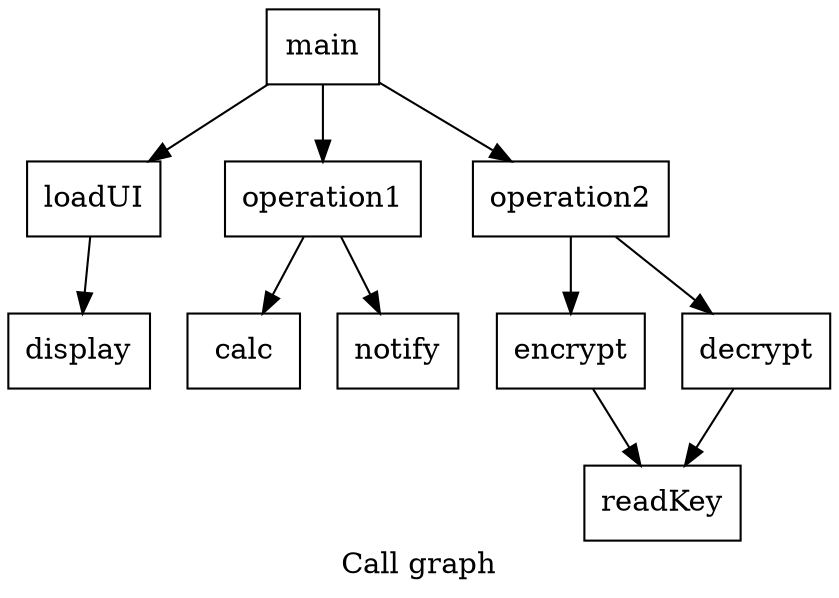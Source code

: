 digraph "Call graph" {
	label="Call graph";

        Node0x634d2c0 [shape=record,label="{display}"];
	Node0x6362a20 [shape=record,label="{encrypt}"];
	Node0x6362a20 -> Node0x6362860;
	Node0x6362680 [shape=record,label="{calc}"];
	Node0x6362750 [shape=record,label="{notify}"];
	Node0x6362860 [shape=record,label="{readKey}"];
	Node0x6362ad0 [shape=record,label="{decrypt}"];
	Node0x6362ad0 -> Node0x6362860;
	Node0x6362b80 [shape=record,label="{loadUI}"];
	Node0x6362b80 -> Node0x634d2c0;
	Node0x6362910 [shape=record,label="{operation1}"];
	Node0x6362910 -> Node0x6362680;
	Node0x6362910 -> Node0x6362750;
	Node0x6362e10 [shape=record,label="{operation2}"];
	Node0x6362e10 -> Node0x6362a20;
	Node0x6362e10 -> Node0x6362ad0;
	Node0x6362ee0 [shape=record,label="{main}"];
	Node0x6362ee0 -> Node0x6362b80;
	Node0x6362ee0 -> Node0x6362910;
	Node0x6362ee0 -> Node0x6362e10;
}
